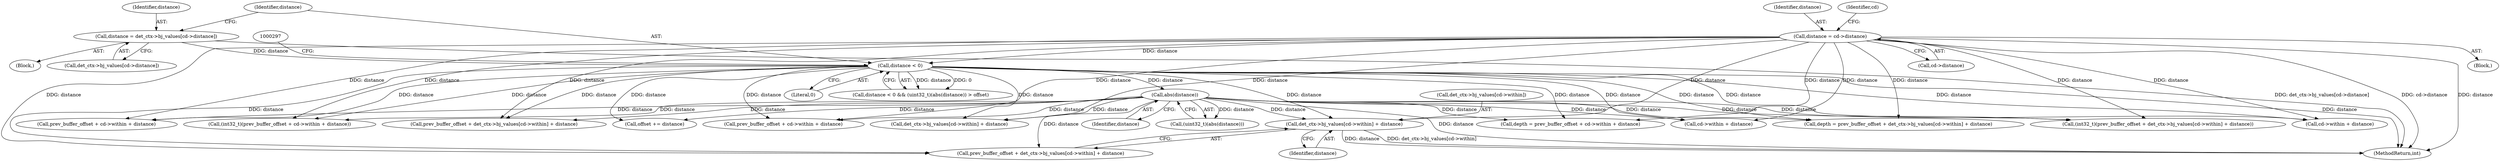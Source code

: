 digraph "0_suricata_47afc577ff763150f9b47f10331f5ef9eb847a57@array" {
"1000345" [label="(Call,det_ctx->bj_values[cd->within] + distance)"];
"1000292" [label="(Call,distance < 0)"];
"1000281" [label="(Call,distance = det_ctx->bj_values[cd->distance])"];
"1000262" [label="(Call,distance = cd->distance)"];
"1000298" [label="(Call,abs(distance))"];
"1000346" [label="(Call,det_ctx->bj_values[cd->within])"];
"1000331" [label="(Call,det_ctx->bj_values[cd->within] + distance)"];
"1000345" [label="(Call,det_ctx->bj_values[cd->within] + distance)"];
"1000280" [label="(Block,)"];
"1000365" [label="(Call,cd->within + distance)"];
"1000375" [label="(Call,cd->within + distance)"];
"1000329" [label="(Call,prev_buffer_offset + det_ctx->bj_values[cd->within] + distance)"];
"1000305" [label="(Call,offset += distance)"];
"1000263" [label="(Identifier,distance)"];
"1000270" [label="(Identifier,cd)"];
"1000292" [label="(Call,distance < 0)"];
"1000283" [label="(Call,det_ctx->bj_values[cd->distance])"];
"1000281" [label="(Call,distance = det_ctx->bj_values[cd->distance])"];
"1000294" [label="(Literal,0)"];
"1000264" [label="(Call,cd->distance)"];
"1000343" [label="(Call,prev_buffer_offset + det_ctx->bj_values[cd->within] + distance)"];
"1000262" [label="(Call,distance = cd->distance)"];
"1000363" [label="(Call,prev_buffer_offset + cd->within + distance)"];
"1000293" [label="(Identifier,distance)"];
"1000371" [label="(Call,depth = prev_buffer_offset + cd->within + distance)"];
"1000341" [label="(Call,depth = prev_buffer_offset + det_ctx->bj_values[cd->within] + distance)"];
"1000299" [label="(Identifier,distance)"];
"1000298" [label="(Call,abs(distance))"];
"1000291" [label="(Call,distance < 0 && (uint32_t)(abs(distance)) > offset)"];
"1000327" [label="(Call,(int32_t)(prev_buffer_offset + det_ctx->bj_values[cd->within] + distance))"];
"1000353" [label="(Identifier,distance)"];
"1000373" [label="(Call,prev_buffer_offset + cd->within + distance)"];
"1000296" [label="(Call,(uint32_t)(abs(distance)))"];
"1000361" [label="(Call,(int32_t)(prev_buffer_offset + cd->within + distance))"];
"1000254" [label="(Block,)"];
"1001577" [label="(MethodReturn,int)"];
"1000282" [label="(Identifier,distance)"];
"1000345" -> "1000343"  [label="AST: "];
"1000345" -> "1000353"  [label="CFG: "];
"1000346" -> "1000345"  [label="AST: "];
"1000353" -> "1000345"  [label="AST: "];
"1000343" -> "1000345"  [label="CFG: "];
"1000345" -> "1001577"  [label="DDG: distance"];
"1000345" -> "1001577"  [label="DDG: det_ctx->bj_values[cd->within]"];
"1000292" -> "1000345"  [label="DDG: distance"];
"1000298" -> "1000345"  [label="DDG: distance"];
"1000262" -> "1000345"  [label="DDG: distance"];
"1000292" -> "1000291"  [label="AST: "];
"1000292" -> "1000294"  [label="CFG: "];
"1000293" -> "1000292"  [label="AST: "];
"1000294" -> "1000292"  [label="AST: "];
"1000297" -> "1000292"  [label="CFG: "];
"1000291" -> "1000292"  [label="CFG: "];
"1000292" -> "1001577"  [label="DDG: distance"];
"1000292" -> "1000291"  [label="DDG: distance"];
"1000292" -> "1000291"  [label="DDG: 0"];
"1000281" -> "1000292"  [label="DDG: distance"];
"1000262" -> "1000292"  [label="DDG: distance"];
"1000292" -> "1000298"  [label="DDG: distance"];
"1000292" -> "1000305"  [label="DDG: distance"];
"1000292" -> "1000327"  [label="DDG: distance"];
"1000292" -> "1000329"  [label="DDG: distance"];
"1000292" -> "1000331"  [label="DDG: distance"];
"1000292" -> "1000341"  [label="DDG: distance"];
"1000292" -> "1000343"  [label="DDG: distance"];
"1000292" -> "1000361"  [label="DDG: distance"];
"1000292" -> "1000363"  [label="DDG: distance"];
"1000292" -> "1000365"  [label="DDG: distance"];
"1000292" -> "1000371"  [label="DDG: distance"];
"1000292" -> "1000373"  [label="DDG: distance"];
"1000292" -> "1000375"  [label="DDG: distance"];
"1000281" -> "1000280"  [label="AST: "];
"1000281" -> "1000283"  [label="CFG: "];
"1000282" -> "1000281"  [label="AST: "];
"1000283" -> "1000281"  [label="AST: "];
"1000293" -> "1000281"  [label="CFG: "];
"1000281" -> "1001577"  [label="DDG: det_ctx->bj_values[cd->distance]"];
"1000262" -> "1000254"  [label="AST: "];
"1000262" -> "1000264"  [label="CFG: "];
"1000263" -> "1000262"  [label="AST: "];
"1000264" -> "1000262"  [label="AST: "];
"1000270" -> "1000262"  [label="CFG: "];
"1000262" -> "1001577"  [label="DDG: cd->distance"];
"1000262" -> "1001577"  [label="DDG: distance"];
"1000262" -> "1000327"  [label="DDG: distance"];
"1000262" -> "1000329"  [label="DDG: distance"];
"1000262" -> "1000331"  [label="DDG: distance"];
"1000262" -> "1000341"  [label="DDG: distance"];
"1000262" -> "1000343"  [label="DDG: distance"];
"1000262" -> "1000361"  [label="DDG: distance"];
"1000262" -> "1000363"  [label="DDG: distance"];
"1000262" -> "1000365"  [label="DDG: distance"];
"1000262" -> "1000371"  [label="DDG: distance"];
"1000262" -> "1000373"  [label="DDG: distance"];
"1000262" -> "1000375"  [label="DDG: distance"];
"1000298" -> "1000296"  [label="AST: "];
"1000298" -> "1000299"  [label="CFG: "];
"1000299" -> "1000298"  [label="AST: "];
"1000296" -> "1000298"  [label="CFG: "];
"1000298" -> "1001577"  [label="DDG: distance"];
"1000298" -> "1000296"  [label="DDG: distance"];
"1000298" -> "1000305"  [label="DDG: distance"];
"1000298" -> "1000327"  [label="DDG: distance"];
"1000298" -> "1000329"  [label="DDG: distance"];
"1000298" -> "1000331"  [label="DDG: distance"];
"1000298" -> "1000341"  [label="DDG: distance"];
"1000298" -> "1000343"  [label="DDG: distance"];
"1000298" -> "1000361"  [label="DDG: distance"];
"1000298" -> "1000363"  [label="DDG: distance"];
"1000298" -> "1000365"  [label="DDG: distance"];
"1000298" -> "1000371"  [label="DDG: distance"];
"1000298" -> "1000373"  [label="DDG: distance"];
"1000298" -> "1000375"  [label="DDG: distance"];
}
